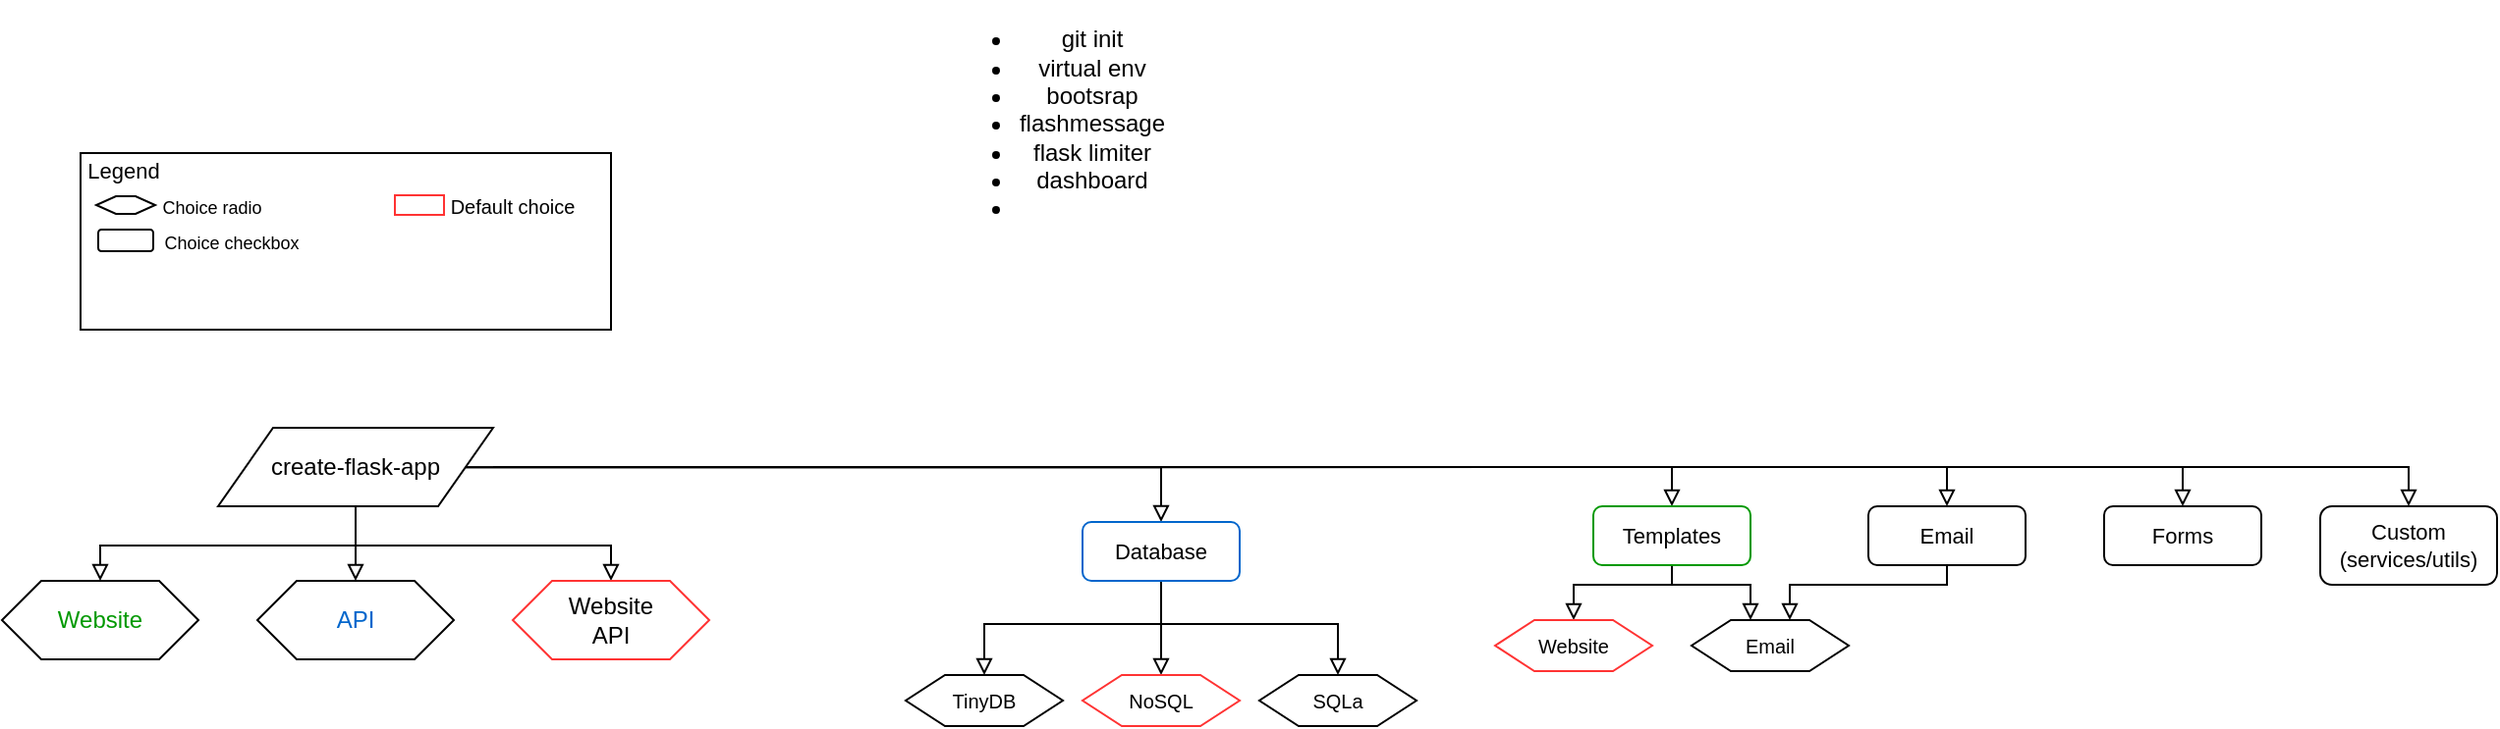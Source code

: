 <mxfile version="13.9.9" type="device"><diagram id="C5RBs43oDa-KdzZeNtuy" name="Page-1"><mxGraphModel dx="980" dy="1746" grid="1" gridSize="10" guides="1" tooltips="1" connect="1" arrows="1" fold="1" page="1" pageScale="1" pageWidth="827" pageHeight="1169" math="0" shadow="0"><root><mxCell id="WIyWlLk6GJQsqaUBKTNV-0"/><mxCell id="WIyWlLk6GJQsqaUBKTNV-1" parent="WIyWlLk6GJQsqaUBKTNV-0"/><mxCell id="ykXv5w2BLnq281R6QRoa-0" style="edgeStyle=orthogonalEdgeStyle;rounded=0;orthogonalLoop=1;jettySize=auto;html=1;entryX=0.5;entryY=0;entryDx=0;entryDy=0;endArrow=block;endFill=0;strokeWidth=1;" parent="WIyWlLk6GJQsqaUBKTNV-1" source="WIyWlLk6GJQsqaUBKTNV-3" target="ykXv5w2BLnq281R6QRoa-12" edge="1"><mxGeometry relative="1" as="geometry"><mxPoint x="90" y="170" as="targetPoint"/><Array as="points"><mxPoint x="220" y="110"/><mxPoint x="90" y="110"/></Array></mxGeometry></mxCell><mxCell id="ykXv5w2BLnq281R6QRoa-1" style="edgeStyle=orthogonalEdgeStyle;rounded=0;orthogonalLoop=1;jettySize=auto;html=1;endArrow=block;endFill=0;strokeWidth=1;entryX=0.5;entryY=0;entryDx=0;entryDy=0;" parent="WIyWlLk6GJQsqaUBKTNV-1" source="WIyWlLk6GJQsqaUBKTNV-3" target="ykXv5w2BLnq281R6QRoa-11" edge="1"><mxGeometry relative="1" as="geometry"><mxPoint x="220" y="120" as="targetPoint"/></mxGeometry></mxCell><mxCell id="ykXv5w2BLnq281R6QRoa-3" style="edgeStyle=orthogonalEdgeStyle;rounded=0;orthogonalLoop=1;jettySize=auto;html=1;entryX=0.5;entryY=0;entryDx=0;entryDy=0;endArrow=block;endFill=0;strokeWidth=1;" parent="WIyWlLk6GJQsqaUBKTNV-1" source="WIyWlLk6GJQsqaUBKTNV-3" target="ykXv5w2BLnq281R6QRoa-10" edge="1"><mxGeometry relative="1" as="geometry"><mxPoint x="350" y="170" as="targetPoint"/><Array as="points"><mxPoint x="220" y="110"/><mxPoint x="350" y="110"/></Array></mxGeometry></mxCell><mxCell id="ykXv5w2BLnq281R6QRoa-6" style="edgeStyle=orthogonalEdgeStyle;rounded=0;orthogonalLoop=1;jettySize=auto;html=1;entryX=0.5;entryY=0;entryDx=0;entryDy=0;endArrow=block;endFill=0;strokeWidth=1;exitX=0.897;exitY=0.503;exitDx=0;exitDy=0;exitPerimeter=0;" parent="WIyWlLk6GJQsqaUBKTNV-1" source="WIyWlLk6GJQsqaUBKTNV-3" target="ykXv5w2BLnq281R6QRoa-5" edge="1"><mxGeometry relative="1" as="geometry"><Array as="points"><mxPoint x="630" y="70"/></Array><mxPoint x="290" y="70" as="sourcePoint"/></mxGeometry></mxCell><mxCell id="ykXv5w2BLnq281R6QRoa-27" style="edgeStyle=orthogonalEdgeStyle;rounded=0;orthogonalLoop=1;jettySize=auto;html=1;entryX=0.5;entryY=0;entryDx=0;entryDy=0;endArrow=block;endFill=0;strokeWidth=1;fontSize=10;exitX=0.899;exitY=0.503;exitDx=0;exitDy=0;exitPerimeter=0;" parent="WIyWlLk6GJQsqaUBKTNV-1" source="WIyWlLk6GJQsqaUBKTNV-3" target="ykXv5w2BLnq281R6QRoa-22" edge="1"><mxGeometry relative="1" as="geometry"/></mxCell><mxCell id="JZgZDdwgRKMQsuK8KM54-12" style="edgeStyle=orthogonalEdgeStyle;rounded=0;orthogonalLoop=1;jettySize=auto;html=1;entryX=0.5;entryY=0;entryDx=0;entryDy=0;fontColor=#009900;endArrow=block;endFill=0;" parent="WIyWlLk6GJQsqaUBKTNV-1" source="WIyWlLk6GJQsqaUBKTNV-3" target="JZgZDdwgRKMQsuK8KM54-11" edge="1"><mxGeometry relative="1" as="geometry"/></mxCell><mxCell id="JZgZDdwgRKMQsuK8KM54-14" style="edgeStyle=orthogonalEdgeStyle;rounded=0;orthogonalLoop=1;jettySize=auto;html=1;entryX=0.5;entryY=0;entryDx=0;entryDy=0;endArrow=block;endFill=0;fontColor=#009900;" parent="WIyWlLk6GJQsqaUBKTNV-1" source="WIyWlLk6GJQsqaUBKTNV-3" target="JZgZDdwgRKMQsuK8KM54-8" edge="1"><mxGeometry relative="1" as="geometry"/></mxCell><mxCell id="JZgZDdwgRKMQsuK8KM54-16" style="edgeStyle=orthogonalEdgeStyle;rounded=0;orthogonalLoop=1;jettySize=auto;html=1;entryX=0.5;entryY=0;entryDx=0;entryDy=0;endArrow=block;endFill=0;fontColor=#009900;" parent="WIyWlLk6GJQsqaUBKTNV-1" source="WIyWlLk6GJQsqaUBKTNV-3" target="JZgZDdwgRKMQsuK8KM54-15" edge="1"><mxGeometry relative="1" as="geometry"/></mxCell><mxCell id="WIyWlLk6GJQsqaUBKTNV-3" value="create-flask-app" style="shape=parallelogram;whiteSpace=wrap;html=1;fontSize=12;glass=0;strokeWidth=1;shadow=0;" parent="WIyWlLk6GJQsqaUBKTNV-1" vertex="1"><mxGeometry x="150" y="50" width="140" height="40" as="geometry"/></mxCell><mxCell id="ykXv5w2BLnq281R6QRoa-16" style="edgeStyle=orthogonalEdgeStyle;rounded=0;orthogonalLoop=1;jettySize=auto;html=1;entryX=0.5;entryY=0;entryDx=0;entryDy=0;endArrow=block;endFill=0;strokeWidth=1;fontSize=10;" parent="WIyWlLk6GJQsqaUBKTNV-1" source="ykXv5w2BLnq281R6QRoa-5" target="ykXv5w2BLnq281R6QRoa-13" edge="1"><mxGeometry relative="1" as="geometry"><Array as="points"><mxPoint x="630" y="150"/><mxPoint x="540" y="150"/></Array></mxGeometry></mxCell><mxCell id="ykXv5w2BLnq281R6QRoa-18" style="edgeStyle=orthogonalEdgeStyle;rounded=0;orthogonalLoop=1;jettySize=auto;html=1;entryX=0.5;entryY=0;entryDx=0;entryDy=0;endArrow=block;endFill=0;strokeWidth=1;fontSize=10;" parent="WIyWlLk6GJQsqaUBKTNV-1" source="ykXv5w2BLnq281R6QRoa-5" target="ykXv5w2BLnq281R6QRoa-14" edge="1"><mxGeometry relative="1" as="geometry"/></mxCell><mxCell id="ykXv5w2BLnq281R6QRoa-19" style="edgeStyle=orthogonalEdgeStyle;rounded=0;orthogonalLoop=1;jettySize=auto;html=1;entryX=0.5;entryY=0;entryDx=0;entryDy=0;endArrow=block;endFill=0;strokeWidth=1;fontSize=10;" parent="WIyWlLk6GJQsqaUBKTNV-1" source="ykXv5w2BLnq281R6QRoa-5" target="ykXv5w2BLnq281R6QRoa-15" edge="1"><mxGeometry relative="1" as="geometry"><Array as="points"><mxPoint x="630" y="150"/><mxPoint x="720" y="150"/></Array></mxGeometry></mxCell><mxCell id="ykXv5w2BLnq281R6QRoa-5" value="Database" style="rounded=1;whiteSpace=wrap;html=1;fontSize=11;strokeColor=#0066CC;" parent="WIyWlLk6GJQsqaUBKTNV-1" vertex="1"><mxGeometry x="590" y="98" width="80" height="30" as="geometry"/></mxCell><mxCell id="ykXv5w2BLnq281R6QRoa-10" value="Website&lt;br&gt;API" style="shape=hexagon;perimeter=hexagonPerimeter2;whiteSpace=wrap;html=1;fixedSize=1;strokeColor=#FF3333;" parent="WIyWlLk6GJQsqaUBKTNV-1" vertex="1"><mxGeometry x="300" y="128" width="100" height="40" as="geometry"/></mxCell><mxCell id="ykXv5w2BLnq281R6QRoa-11" value="API" style="shape=hexagon;perimeter=hexagonPerimeter2;whiteSpace=wrap;html=1;fixedSize=1;fontColor=#0066CC;" parent="WIyWlLk6GJQsqaUBKTNV-1" vertex="1"><mxGeometry x="170" y="128" width="100" height="40" as="geometry"/></mxCell><mxCell id="ykXv5w2BLnq281R6QRoa-12" value="Website" style="shape=hexagon;perimeter=hexagonPerimeter2;whiteSpace=wrap;html=1;fixedSize=1;fontColor=#009900;" parent="WIyWlLk6GJQsqaUBKTNV-1" vertex="1"><mxGeometry x="40" y="128" width="100" height="40" as="geometry"/></mxCell><mxCell id="ykXv5w2BLnq281R6QRoa-13" value="&lt;font style=&quot;font-size: 10px;&quot;&gt;TinyDB&lt;/font&gt;" style="shape=hexagon;perimeter=hexagonPerimeter2;whiteSpace=wrap;html=1;fixedSize=1;strokeColor=#000000;fontSize=10;" parent="WIyWlLk6GJQsqaUBKTNV-1" vertex="1"><mxGeometry x="500" y="176" width="80" height="26" as="geometry"/></mxCell><mxCell id="ykXv5w2BLnq281R6QRoa-14" value="&lt;font style=&quot;font-size: 10px&quot;&gt;NoSQL&lt;/font&gt;" style="shape=hexagon;perimeter=hexagonPerimeter2;whiteSpace=wrap;html=1;fixedSize=1;fontSize=10;strokeColor=#FF3333;" parent="WIyWlLk6GJQsqaUBKTNV-1" vertex="1"><mxGeometry x="590" y="176" width="80" height="26" as="geometry"/></mxCell><mxCell id="ykXv5w2BLnq281R6QRoa-15" value="&lt;font style=&quot;font-size: 10px&quot;&gt;SQLa&lt;/font&gt;" style="shape=hexagon;perimeter=hexagonPerimeter2;whiteSpace=wrap;html=1;fixedSize=1;strokeColor=#000000;fontSize=10;" parent="WIyWlLk6GJQsqaUBKTNV-1" vertex="1"><mxGeometry x="680" y="176" width="80" height="26" as="geometry"/></mxCell><mxCell id="ykXv5w2BLnq281R6QRoa-25" style="edgeStyle=orthogonalEdgeStyle;rounded=0;orthogonalLoop=1;jettySize=auto;html=1;endArrow=block;endFill=0;strokeWidth=1;fontSize=10;" parent="WIyWlLk6GJQsqaUBKTNV-1" source="ykXv5w2BLnq281R6QRoa-22" target="ykXv5w2BLnq281R6QRoa-24" edge="1"><mxGeometry relative="1" as="geometry"><Array as="points"><mxPoint x="890" y="130"/><mxPoint x="840" y="130"/></Array></mxGeometry></mxCell><mxCell id="ykXv5w2BLnq281R6QRoa-26" style="edgeStyle=orthogonalEdgeStyle;rounded=0;orthogonalLoop=1;jettySize=auto;html=1;entryX=0.375;entryY=0;entryDx=0;entryDy=0;endArrow=block;endFill=0;strokeWidth=1;fontSize=10;" parent="WIyWlLk6GJQsqaUBKTNV-1" source="ykXv5w2BLnq281R6QRoa-22" target="ykXv5w2BLnq281R6QRoa-23" edge="1"><mxGeometry relative="1" as="geometry"><Array as="points"><mxPoint x="890" y="130"/><mxPoint x="930" y="130"/></Array></mxGeometry></mxCell><mxCell id="ykXv5w2BLnq281R6QRoa-22" value="Templates" style="rounded=1;whiteSpace=wrap;html=1;fontSize=11;strokeColor=#009900;" parent="WIyWlLk6GJQsqaUBKTNV-1" vertex="1"><mxGeometry x="850" y="90" width="80" height="30" as="geometry"/></mxCell><mxCell id="ykXv5w2BLnq281R6QRoa-23" value="&lt;font style=&quot;font-size: 10px&quot;&gt;Email&lt;/font&gt;" style="shape=hexagon;perimeter=hexagonPerimeter2;whiteSpace=wrap;html=1;fixedSize=1;strokeColor=#000000;fontSize=10;" parent="WIyWlLk6GJQsqaUBKTNV-1" vertex="1"><mxGeometry x="900" y="148" width="80" height="26" as="geometry"/></mxCell><mxCell id="ykXv5w2BLnq281R6QRoa-24" value="&lt;font style=&quot;font-size: 10px&quot;&gt;Website&lt;/font&gt;" style="shape=hexagon;perimeter=hexagonPerimeter2;whiteSpace=wrap;html=1;fixedSize=1;fontSize=10;strokeColor=#FF3333;" parent="WIyWlLk6GJQsqaUBKTNV-1" vertex="1"><mxGeometry x="800" y="148" width="80" height="26" as="geometry"/></mxCell><mxCell id="ykXv5w2BLnq281R6QRoa-30" value="" style="rounded=0;whiteSpace=wrap;html=1;fontSize=10;align=left;labelPosition=center;verticalLabelPosition=middle;verticalAlign=top;" parent="WIyWlLk6GJQsqaUBKTNV-1" vertex="1"><mxGeometry x="80" y="-90" width="270" height="90" as="geometry"/></mxCell><mxCell id="ykXv5w2BLnq281R6QRoa-32" value="&lt;font style=&quot;font-size: 11px&quot;&gt;Legend&lt;/font&gt;" style="text;html=1;strokeColor=none;fillColor=none;align=center;verticalAlign=middle;whiteSpace=wrap;rounded=0;fontSize=10;" parent="WIyWlLk6GJQsqaUBKTNV-1" vertex="1"><mxGeometry x="82" y="-91" width="40" height="20" as="geometry"/></mxCell><mxCell id="ykXv5w2BLnq281R6QRoa-33" value="" style="shape=hexagon;perimeter=hexagonPerimeter2;whiteSpace=wrap;html=1;fixedSize=1;strokeColor=#000000;fontSize=10;align=left;size=10;" parent="WIyWlLk6GJQsqaUBKTNV-1" vertex="1"><mxGeometry x="88" y="-68" width="30" height="9" as="geometry"/></mxCell><mxCell id="ykXv5w2BLnq281R6QRoa-34" value="&lt;font style=&quot;font-size: 9px&quot;&gt;Choice radio&lt;/font&gt;" style="text;html=1;strokeColor=none;fillColor=none;align=center;verticalAlign=middle;whiteSpace=wrap;rounded=0;fontSize=10;" parent="WIyWlLk6GJQsqaUBKTNV-1" vertex="1"><mxGeometry x="118" y="-73.5" width="58" height="20" as="geometry"/></mxCell><mxCell id="ykXv5w2BLnq281R6QRoa-35" value="" style="rounded=0;whiteSpace=wrap;html=1;fontSize=10;align=left;strokeColor=#FF3333;" parent="WIyWlLk6GJQsqaUBKTNV-1" vertex="1"><mxGeometry x="240" y="-68.5" width="25" height="10" as="geometry"/></mxCell><mxCell id="ykXv5w2BLnq281R6QRoa-36" value="&lt;font size=&quot;1&quot;&gt;Default choice&lt;/font&gt;" style="text;html=1;strokeColor=none;fillColor=none;align=center;verticalAlign=middle;whiteSpace=wrap;rounded=0;fontSize=10;" parent="WIyWlLk6GJQsqaUBKTNV-1" vertex="1"><mxGeometry x="265" y="-73.5" width="70" height="20" as="geometry"/></mxCell><mxCell id="JZgZDdwgRKMQsuK8KM54-3" value="" style="rounded=1;whiteSpace=wrap;html=1;" parent="WIyWlLk6GJQsqaUBKTNV-1" vertex="1"><mxGeometry x="89" y="-51" width="28" height="11" as="geometry"/></mxCell><mxCell id="JZgZDdwgRKMQsuK8KM54-4" value="&lt;font style=&quot;font-size: 9px&quot;&gt;Choice checkbox&lt;/font&gt;" style="text;html=1;strokeColor=none;fillColor=none;align=center;verticalAlign=middle;whiteSpace=wrap;rounded=0;fontSize=10;" parent="WIyWlLk6GJQsqaUBKTNV-1" vertex="1"><mxGeometry x="118" y="-55" width="78" height="20" as="geometry"/></mxCell><mxCell id="JZgZDdwgRKMQsuK8KM54-8" value="Forms" style="rounded=1;whiteSpace=wrap;html=1;fontSize=11;" parent="WIyWlLk6GJQsqaUBKTNV-1" vertex="1"><mxGeometry x="1110" y="90" width="80" height="30" as="geometry"/></mxCell><mxCell id="JZgZDdwgRKMQsuK8KM54-13" style="edgeStyle=orthogonalEdgeStyle;rounded=0;orthogonalLoop=1;jettySize=auto;html=1;endArrow=block;endFill=0;fontColor=#009900;exitX=0.5;exitY=1;exitDx=0;exitDy=0;" parent="WIyWlLk6GJQsqaUBKTNV-1" source="JZgZDdwgRKMQsuK8KM54-11" target="ykXv5w2BLnq281R6QRoa-23" edge="1"><mxGeometry relative="1" as="geometry"><Array as="points"><mxPoint x="1030" y="130"/><mxPoint x="950" y="130"/></Array></mxGeometry></mxCell><mxCell id="JZgZDdwgRKMQsuK8KM54-11" value="Email" style="rounded=1;whiteSpace=wrap;html=1;fontSize=11;" parent="WIyWlLk6GJQsqaUBKTNV-1" vertex="1"><mxGeometry x="990" y="90" width="80" height="30" as="geometry"/></mxCell><mxCell id="JZgZDdwgRKMQsuK8KM54-15" value="Custom (services/utils)" style="rounded=1;whiteSpace=wrap;html=1;fontSize=11;" parent="WIyWlLk6GJQsqaUBKTNV-1" vertex="1"><mxGeometry x="1220" y="90" width="90" height="40" as="geometry"/></mxCell><mxCell id="ib4NafWQIdaXmB5Y_MHH-0" value="&lt;ul&gt;&lt;li&gt;git init&lt;/li&gt;&lt;li&gt;virtual env&lt;/li&gt;&lt;li&gt;bootsrap&lt;/li&gt;&lt;li&gt;flashmessage&lt;/li&gt;&lt;li&gt;flask limiter&lt;/li&gt;&lt;li&gt;dashboard&lt;/li&gt;&lt;li&gt;&lt;br&gt;&lt;/li&gt;&lt;/ul&gt;" style="text;html=1;strokeColor=none;fillColor=none;align=center;verticalAlign=middle;whiteSpace=wrap;rounded=0;" parent="WIyWlLk6GJQsqaUBKTNV-1" vertex="1"><mxGeometry x="470" y="-140" width="210" height="70" as="geometry"/></mxCell></root></mxGraphModel></diagram></mxfile>